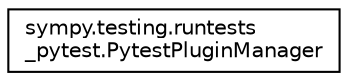 digraph "Graphical Class Hierarchy"
{
 // LATEX_PDF_SIZE
  edge [fontname="Helvetica",fontsize="10",labelfontname="Helvetica",labelfontsize="10"];
  node [fontname="Helvetica",fontsize="10",shape=record];
  rankdir="LR";
  Node0 [label="sympy.testing.runtests\l_pytest.PytestPluginManager",height=0.2,width=0.4,color="black", fillcolor="white", style="filled",URL="$classsympy_1_1testing_1_1runtests__pytest_1_1PytestPluginManager.html",tooltip=" "];
}
